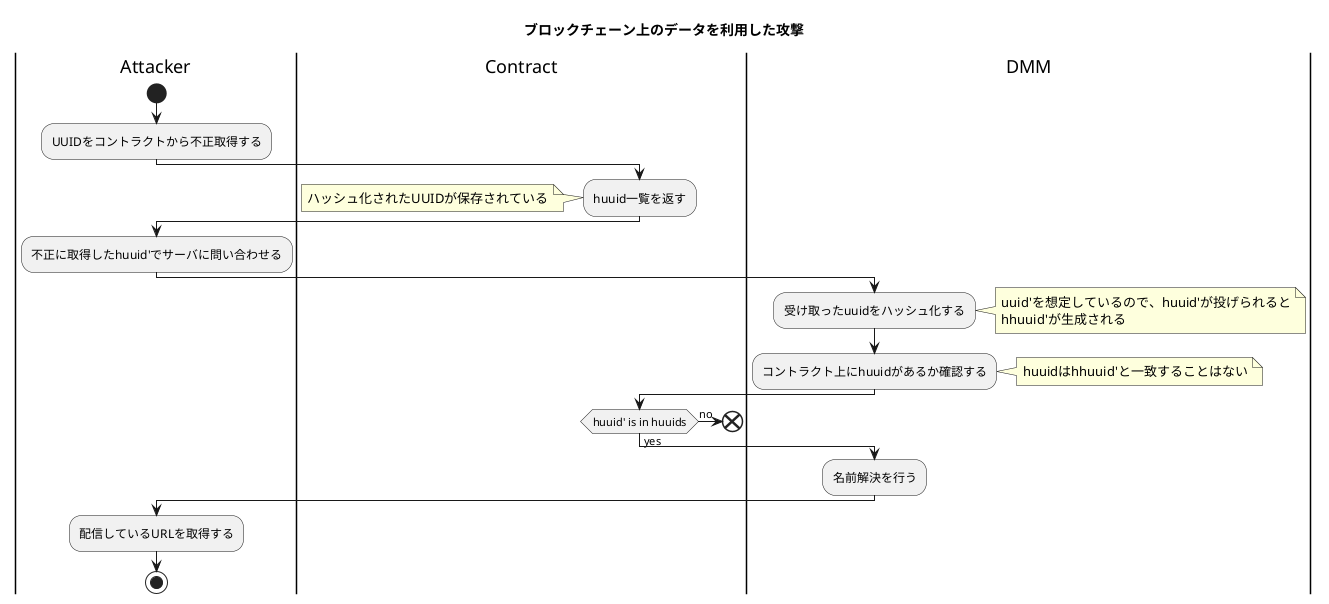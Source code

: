 @startuml activity_check_hash
title ブロックチェーン上のデータを利用した攻撃

|Attacker|
start
:UUIDをコントラクトから不正取得する;

|Contract|
:huuid一覧を返す;
note left
ハッシュ化されたUUIDが保存されている
endnote

|Attacker|
:不正に取得したhuuid'でサーバに問い合わせる;

|DMM|
:受け取ったuuidをハッシュ化する;
note right
uuid'を想定しているので、huuid'が投げられると
hhuuid'が生成される
endnote

:コントラクト上にhuuidがあるか確認する;

note right
huuidはhhuuid'と一致することはない
endnote
|Contract|
if (huuid' is in huuids) then (yes)


    |DMM|
    :名前解決を行う;

    |Attacker|
    :配信しているURLを取得する;
    
else (no)
    |Contract|
    end    
endif


|Attacker|
stop
@enduml